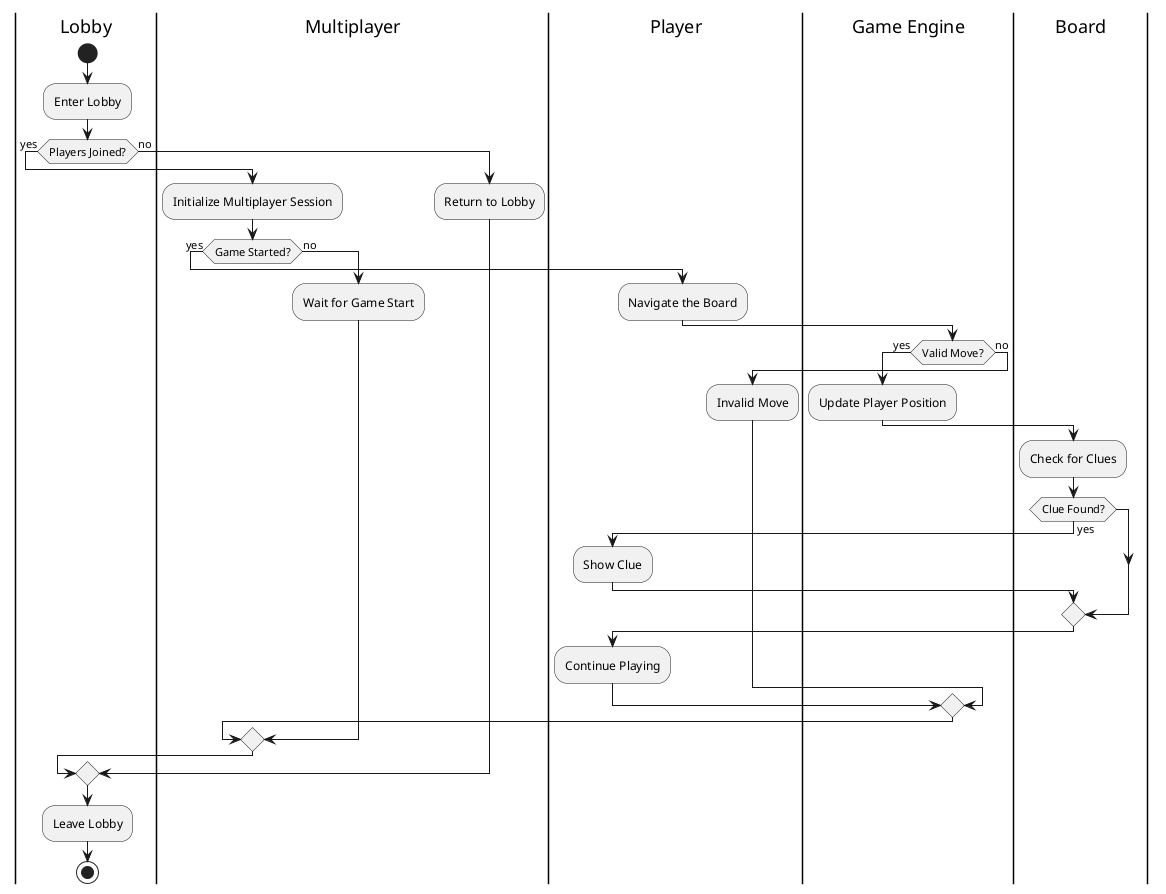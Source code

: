 @startuml ClueGameBoardNavigation

|Lobby|
start
:Enter Lobby;
if (Players Joined?) then (yes)
  |Multiplayer|
  :Initialize Multiplayer Session;
  if (Game Started?) then (yes)
    |Player|
    :Navigate the Board;
    |Game Engine|
    if (Valid Move?) then (yes)
      |Game Engine|
      :Update Player Position;
      |Board|
      :Check for Clues;
      if (Clue Found?) then (yes)
        |Player|
        :Show Clue;
      endif
      |Player|
      :Continue Playing;
    else (no)
      |Player|
      :Invalid Move;
    endif
  else (no)
    |Multiplayer|
    :Wait for Game Start;
  endif
else (no)
  :Return to Lobby;
endif
|Lobby|
:Leave Lobby;
stop

@enduml
